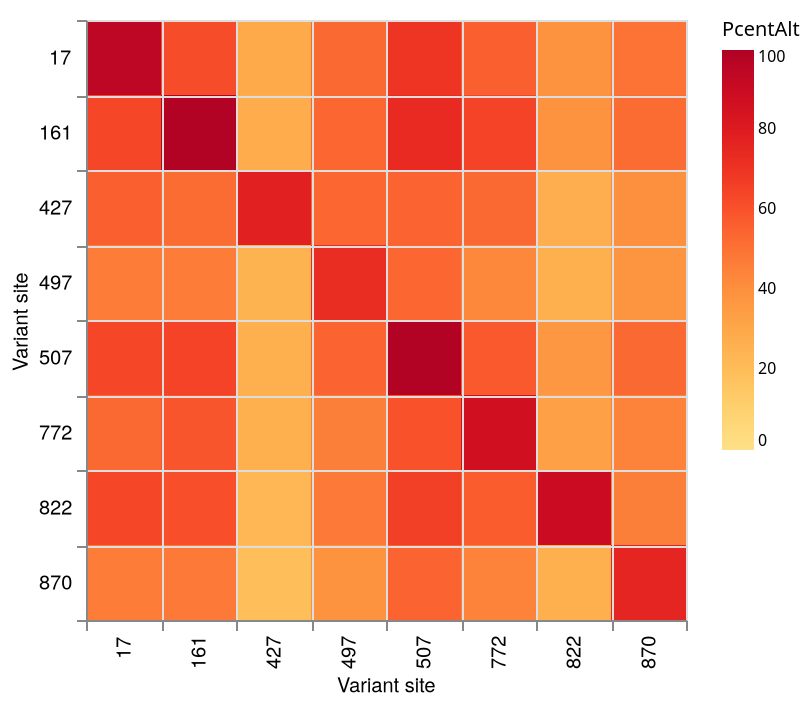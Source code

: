 {
  "$schema": "https://vega.github.io/schema/vega-lite/v5.json",
  "data": {
    "values": [
      {
        "SNP1": 17,
        "SNP2": 17,
        "Alt": 156,
        "Ref": 1,
        "Total": 165,
        "PcentAlt": 95.0,
        "PcentRef": 1.0
      },
      {
        "SNP1": 17,
        "SNP2": 161,
        "Alt": 102,
        "Ref": 0,
        "Total": 165,
        "PcentAlt": 62.0,
        "PcentRef": 0.0
      },
      {
        "SNP1": 17,
        "SNP2": 427,
        "Alt": 48,
        "Ref": 0,
        "Total": 165,
        "PcentAlt": 29.0,
        "PcentRef": 0.0
      },
      {
        "SNP1": 17,
        "SNP2": 497,
        "Alt": 87,
        "Ref": 0,
        "Total": 165,
        "PcentAlt": 53.0,
        "PcentRef": 0.0
      },
      {
        "SNP1": 17,
        "SNP2": 507,
        "Alt": 116,
        "Ref": 0,
        "Total": 165,
        "PcentAlt": 70.0,
        "PcentRef": 0.0
      },
      {
        "SNP1": 17,
        "SNP2": 772,
        "Alt": 92,
        "Ref": 0,
        "Total": 165,
        "PcentAlt": 56.0,
        "PcentRef": 0.0
      },
      {
        "SNP1": 17,
        "SNP2": 822,
        "Alt": 65,
        "Ref": 0,
        "Total": 165,
        "PcentAlt": 39.0,
        "PcentRef": 0.0
      },
      {
        "SNP1": 17,
        "SNP2": 870,
        "Alt": 82,
        "Ref": 1,
        "Total": 165,
        "PcentAlt": 50.0,
        "PcentRef": 1.0
      },
      {
        "SNP1": 161,
        "SNP2": 17,
        "Alt": 102,
        "Ref": 0,
        "Total": 160,
        "PcentAlt": 64.0,
        "PcentRef": 0.0
      },
      {
        "SNP1": 161,
        "SNP2": 161,
        "Alt": 158,
        "Ref": 1,
        "Total": 160,
        "PcentAlt": 99.0,
        "PcentRef": 1.0
      },
      {
        "SNP1": 161,
        "SNP2": 427,
        "Alt": 44,
        "Ref": 0,
        "Total": 160,
        "PcentAlt": 28.0,
        "PcentRef": 0.0
      },
      {
        "SNP1": 161,
        "SNP2": 497,
        "Alt": 86,
        "Ref": 0,
        "Total": 160,
        "PcentAlt": 54.0,
        "PcentRef": 0.0
      },
      {
        "SNP1": 161,
        "SNP2": 507,
        "Alt": 118,
        "Ref": 0,
        "Total": 160,
        "PcentAlt": 74.0,
        "PcentRef": 0.0
      },
      {
        "SNP1": 161,
        "SNP2": 772,
        "Alt": 104,
        "Ref": 0,
        "Total": 160,
        "PcentAlt": 65.0,
        "PcentRef": 0.0
      },
      {
        "SNP1": 161,
        "SNP2": 822,
        "Alt": 62,
        "Ref": 0,
        "Total": 160,
        "PcentAlt": 39.0,
        "PcentRef": 0.0
      },
      {
        "SNP1": 161,
        "SNP2": 870,
        "Alt": 84,
        "Ref": 1,
        "Total": 160,
        "PcentAlt": 52.0,
        "PcentRef": 1.0
      },
      {
        "SNP1": 427,
        "SNP2": 17,
        "Alt": 48,
        "Ref": 0,
        "Total": 85,
        "PcentAlt": 56.0,
        "PcentRef": 0.0
      },
      {
        "SNP1": 427,
        "SNP2": 161,
        "Alt": 44,
        "Ref": 0,
        "Total": 85,
        "PcentAlt": 52.0,
        "PcentRef": 0.0
      },
      {
        "SNP1": 427,
        "SNP2": 427,
        "Alt": 66,
        "Ref": 14,
        "Total": 85,
        "PcentAlt": 78.0,
        "PcentRef": 16.0
      },
      {
        "SNP1": 427,
        "SNP2": 497,
        "Alt": 46,
        "Ref": 4,
        "Total": 85,
        "PcentAlt": 54.0,
        "PcentRef": 5.0
      },
      {
        "SNP1": 427,
        "SNP2": 507,
        "Alt": 47,
        "Ref": 0,
        "Total": 85,
        "PcentAlt": 55.0,
        "PcentRef": 0.0
      },
      {
        "SNP1": 427,
        "SNP2": 772,
        "Alt": 45,
        "Ref": 0,
        "Total": 85,
        "PcentAlt": 53.0,
        "PcentRef": 0.0
      },
      {
        "SNP1": 427,
        "SNP2": 822,
        "Alt": 23,
        "Ref": 0,
        "Total": 85,
        "PcentAlt": 27.0,
        "PcentRef": 0.0
      },
      {
        "SNP1": 427,
        "SNP2": 870,
        "Alt": 34,
        "Ref": 0,
        "Total": 85,
        "PcentAlt": 40.0,
        "PcentRef": 0.0
      },
      {
        "SNP1": 497,
        "SNP2": 17,
        "Alt": 87,
        "Ref": 0,
        "Total": 184,
        "PcentAlt": 47.0,
        "PcentRef": 0.0
      },
      {
        "SNP1": 497,
        "SNP2": 161,
        "Alt": 86,
        "Ref": 0,
        "Total": 184,
        "PcentAlt": 47.0,
        "PcentRef": 0.0
      },
      {
        "SNP1": 497,
        "SNP2": 427,
        "Alt": 46,
        "Ref": 4,
        "Total": 184,
        "PcentAlt": 25.0,
        "PcentRef": 2.0
      },
      {
        "SNP1": 497,
        "SNP2": 497,
        "Alt": 135,
        "Ref": 49,
        "Total": 184,
        "PcentAlt": 73.0,
        "PcentRef": 27.0
      },
      {
        "SNP1": 497,
        "SNP2": 507,
        "Alt": 100,
        "Ref": 0,
        "Total": 184,
        "PcentAlt": 54.0,
        "PcentRef": 0.0
      },
      {
        "SNP1": 497,
        "SNP2": 772,
        "Alt": 80,
        "Ref": 0,
        "Total": 184,
        "PcentAlt": 43.0,
        "PcentRef": 0.0
      },
      {
        "SNP1": 497,
        "SNP2": 822,
        "Alt": 48,
        "Ref": 4,
        "Total": 184,
        "PcentAlt": 26.0,
        "PcentRef": 2.0
      },
      {
        "SNP1": 497,
        "SNP2": 870,
        "Alt": 69,
        "Ref": 9,
        "Total": 184,
        "PcentAlt": 38.0,
        "PcentRef": 5.0
      },
      {
        "SNP1": 507,
        "SNP2": 17,
        "Alt": 116,
        "Ref": 0,
        "Total": 182,
        "PcentAlt": 64.0,
        "PcentRef": 0.0
      },
      {
        "SNP1": 507,
        "SNP2": 161,
        "Alt": 118,
        "Ref": 0,
        "Total": 182,
        "PcentAlt": 65.0,
        "PcentRef": 0.0
      },
      {
        "SNP1": 507,
        "SNP2": 427,
        "Alt": 47,
        "Ref": 0,
        "Total": 182,
        "PcentAlt": 26.0,
        "PcentRef": 0.0
      },
      {
        "SNP1": 507,
        "SNP2": 497,
        "Alt": 100,
        "Ref": 0,
        "Total": 182,
        "PcentAlt": 55.0,
        "PcentRef": 0.0
      },
      {
        "SNP1": 507,
        "SNP2": 507,
        "Alt": 181,
        "Ref": 0,
        "Total": 182,
        "PcentAlt": 99.0,
        "PcentRef": 0.0
      },
      {
        "SNP1": 507,
        "SNP2": 772,
        "Alt": 105,
        "Ref": 0,
        "Total": 182,
        "PcentAlt": 58.0,
        "PcentRef": 0.0
      },
      {
        "SNP1": 507,
        "SNP2": 822,
        "Alt": 67,
        "Ref": 0,
        "Total": 182,
        "PcentAlt": 37.0,
        "PcentRef": 0.0
      },
      {
        "SNP1": 507,
        "SNP2": 870,
        "Alt": 97,
        "Ref": 0,
        "Total": 182,
        "PcentAlt": 53.0,
        "PcentRef": 0.0
      },
      {
        "SNP1": 772,
        "SNP2": 17,
        "Alt": 92,
        "Ref": 0,
        "Total": 175,
        "PcentAlt": 53.0,
        "PcentRef": 0.0
      },
      {
        "SNP1": 772,
        "SNP2": 161,
        "Alt": 104,
        "Ref": 0,
        "Total": 175,
        "PcentAlt": 59.0,
        "PcentRef": 0.0
      },
      {
        "SNP1": 772,
        "SNP2": 427,
        "Alt": 45,
        "Ref": 0,
        "Total": 175,
        "PcentAlt": 26.0,
        "PcentRef": 0.0
      },
      {
        "SNP1": 772,
        "SNP2": 497,
        "Alt": 80,
        "Ref": 0,
        "Total": 175,
        "PcentAlt": 46.0,
        "PcentRef": 0.0
      },
      {
        "SNP1": 772,
        "SNP2": 507,
        "Alt": 105,
        "Ref": 0,
        "Total": 175,
        "PcentAlt": 60.0,
        "PcentRef": 0.0
      },
      {
        "SNP1": 772,
        "SNP2": 772,
        "Alt": 152,
        "Ref": 0,
        "Total": 175,
        "PcentAlt": 87.0,
        "PcentRef": 0.0
      },
      {
        "SNP1": 772,
        "SNP2": 822,
        "Alt": 58,
        "Ref": 0,
        "Total": 175,
        "PcentAlt": 33.0,
        "PcentRef": 0.0
      },
      {
        "SNP1": 772,
        "SNP2": 870,
        "Alt": 78,
        "Ref": 0,
        "Total": 175,
        "PcentAlt": 45.0,
        "PcentRef": 0.0
      },
      {
        "SNP1": 822,
        "SNP2": 17,
        "Alt": 65,
        "Ref": 0,
        "Total": 101,
        "PcentAlt": 64.0,
        "PcentRef": 0.0
      },
      {
        "SNP1": 822,
        "SNP2": 161,
        "Alt": 62,
        "Ref": 0,
        "Total": 101,
        "PcentAlt": 61.0,
        "PcentRef": 0.0
      },
      {
        "SNP1": 822,
        "SNP2": 427,
        "Alt": 23,
        "Ref": 0,
        "Total": 101,
        "PcentAlt": 23.0,
        "PcentRef": 0.0
      },
      {
        "SNP1": 822,
        "SNP2": 497,
        "Alt": 48,
        "Ref": 4,
        "Total": 101,
        "PcentAlt": 48.0,
        "PcentRef": 4.0
      },
      {
        "SNP1": 822,
        "SNP2": 507,
        "Alt": 67,
        "Ref": 0,
        "Total": 101,
        "PcentAlt": 66.0,
        "PcentRef": 0.0
      },
      {
        "SNP1": 822,
        "SNP2": 772,
        "Alt": 58,
        "Ref": 0,
        "Total": 101,
        "PcentAlt": 57.0,
        "PcentRef": 0.0
      },
      {
        "SNP1": 822,
        "SNP2": 822,
        "Alt": 91,
        "Ref": 9,
        "Total": 101,
        "PcentAlt": 90.0,
        "PcentRef": 9.0
      },
      {
        "SNP1": 822,
        "SNP2": 870,
        "Alt": 46,
        "Ref": 1,
        "Total": 101,
        "PcentAlt": 46.0,
        "PcentRef": 1.0
      },
      {
        "SNP1": 870,
        "SNP2": 17,
        "Alt": 82,
        "Ref": 1,
        "Total": 175,
        "PcentAlt": 47.0,
        "PcentRef": 1.0
      },
      {
        "SNP1": 870,
        "SNP2": 161,
        "Alt": 84,
        "Ref": 1,
        "Total": 175,
        "PcentAlt": 48.0,
        "PcentRef": 1.0
      },
      {
        "SNP1": 870,
        "SNP2": 427,
        "Alt": 34,
        "Ref": 0,
        "Total": 175,
        "PcentAlt": 19.0,
        "PcentRef": 0.0
      },
      {
        "SNP1": 870,
        "SNP2": 497,
        "Alt": 69,
        "Ref": 9,
        "Total": 175,
        "PcentAlt": 39.0,
        "PcentRef": 5.0
      },
      {
        "SNP1": 870,
        "SNP2": 507,
        "Alt": 97,
        "Ref": 0,
        "Total": 175,
        "PcentAlt": 55.0,
        "PcentRef": 0.0
      },
      {
        "SNP1": 870,
        "SNP2": 772,
        "Alt": 78,
        "Ref": 0,
        "Total": 175,
        "PcentAlt": 45.0,
        "PcentRef": 0.0
      },
      {
        "SNP1": 870,
        "SNP2": 822,
        "Alt": 46,
        "Ref": 1,
        "Total": 175,
        "PcentAlt": 26.0,
        "PcentRef": 1.0
      },
      {
        "SNP1": 870,
        "SNP2": 870,
        "Alt": 133,
        "Ref": 29,
        "Total": 175,
        "PcentAlt": 76.0,
        "PcentRef": 17.0
      }
    ]
  },
  "mark": "rect",
  "width": 300,
  "height": 300,
  "title": {
    "fontSize": 16
  },
  "encoding": {
    "y": {
      "field": "SNP1",
      "type": "ordinal",
      "title": "Variant site",
      "axis": {
        "labelFont": "Helvetica Neue",
        "titleFontSize": 10,
        "titleFontWeight": 400,
        "labelFontWeight": 300,
        "titleFont": "Helvetica Neue"
      }
    },
    "x": {
      "field": "SNP2",
      "type": "ordinal",
      "title": "Variant site",
      "axis": {
        "labelFont": "Helvetica Neue",
        "titleFontSize": 10,
        "titleFontWeight": 400,
        "labelFontWeight": 300,
        "titleFont": "Helvetica Neue"
      }
    },
    "color": {
      "type": "quantitative",
      "field": "PcentAlt",
      "scale": {
        "domain": [
          0,
          100
        ],
        "scheme": "yelloworangered"
      }
    }
  },
  "config": {
    "legend": {
      "labelFontSize": 8,
      "titleFontWeight": 300,
      "labelFontWeight": 300,
      "titleFontSize": 10
    },
    "axis": {
      "grid": true,
      "tickBand": "extent"
    }
  }
}